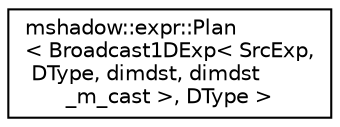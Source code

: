 digraph "Graphical Class Hierarchy"
{
 // LATEX_PDF_SIZE
  edge [fontname="Helvetica",fontsize="10",labelfontname="Helvetica",labelfontsize="10"];
  node [fontname="Helvetica",fontsize="10",shape=record];
  rankdir="LR";
  Node0 [label="mshadow::expr::Plan\l\< Broadcast1DExp\< SrcExp,\l DType, dimdst, dimdst\l_m_cast \>, DType \>",height=0.2,width=0.4,color="black", fillcolor="white", style="filled",URL="$structmshadow_1_1expr_1_1Plan_3_01Broadcast1DExp_3_01SrcExp_00_01DType_00_01dimdst_00_01dimdst__m__cast_01_4_00_01DType_01_4.html",tooltip=" "];
}

